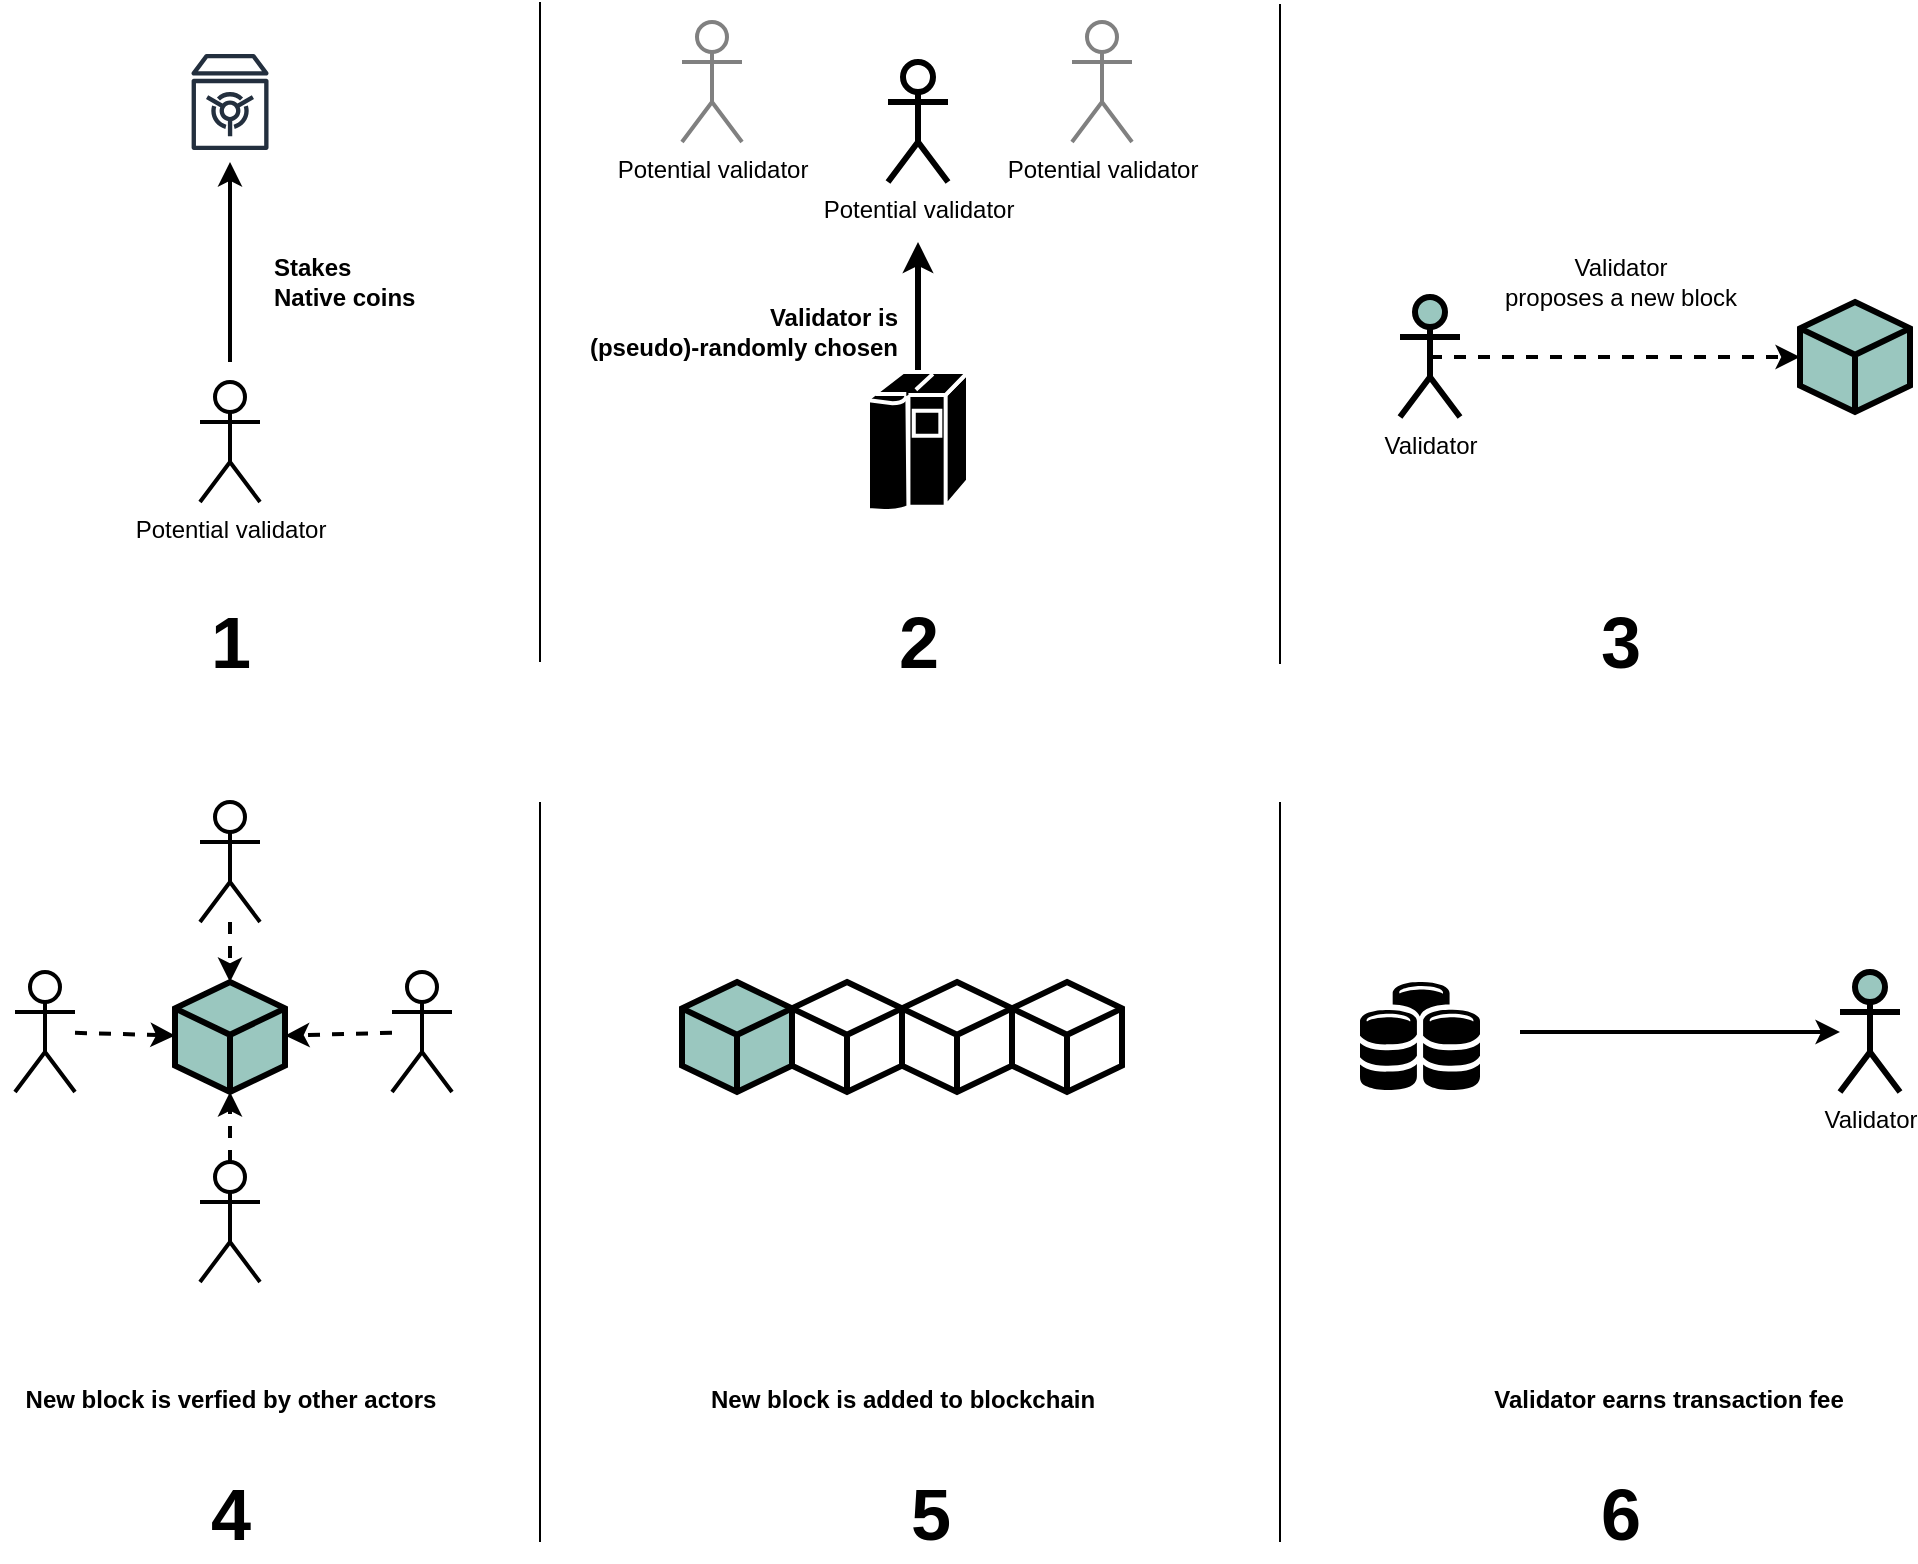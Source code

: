 <mxfile version="20.6.2" type="device"><diagram id="q4UbRDMWrEoTNDv9fRq4" name="Page-1"><mxGraphModel dx="1544" dy="962" grid="1" gridSize="10" guides="1" tooltips="1" connect="1" arrows="1" fold="1" page="1" pageScale="1" pageWidth="1169" pageHeight="827" math="0" shadow="0"><root><mxCell id="0"/><mxCell id="1" parent="0"/><mxCell id="E5VVMUgHDMEIcbG_YKto-1" value="Potential validator" style="shape=umlActor;verticalLabelPosition=bottom;verticalAlign=top;html=1;outlineConnect=0;strokeWidth=2;" vertex="1" parent="1"><mxGeometry x="260" y="230" width="30" height="60" as="geometry"/></mxCell><mxCell id="E5VVMUgHDMEIcbG_YKto-2" value="" style="sketch=0;outlineConnect=0;fontColor=#232F3E;gradientColor=none;strokeColor=#232F3E;fillColor=#ffffff;dashed=0;verticalLabelPosition=bottom;verticalAlign=top;align=center;html=1;fontSize=12;fontStyle=0;aspect=fixed;shape=mxgraph.aws4.resourceIcon;resIcon=mxgraph.aws4.vault;" vertex="1" parent="1"><mxGeometry x="245" y="60" width="60" height="60" as="geometry"/></mxCell><mxCell id="E5VVMUgHDMEIcbG_YKto-3" value="" style="endArrow=classic;html=1;rounded=0;strokeWidth=2;" edge="1" parent="1" target="E5VVMUgHDMEIcbG_YKto-2"><mxGeometry width="50" height="50" relative="1" as="geometry"><mxPoint x="275" y="220" as="sourcePoint"/><mxPoint x="700" y="440" as="targetPoint"/></mxGeometry></mxCell><mxCell id="E5VVMUgHDMEIcbG_YKto-4" value="Stakes &lt;br&gt;Native coins" style="text;html=1;align=left;verticalAlign=middle;resizable=0;points=[];autosize=1;strokeColor=none;fillColor=none;fontStyle=1" vertex="1" parent="1"><mxGeometry x="295" y="160" width="90" height="40" as="geometry"/></mxCell><mxCell id="E5VVMUgHDMEIcbG_YKto-17" style="edgeStyle=orthogonalEdgeStyle;rounded=0;orthogonalLoop=1;jettySize=auto;html=1;exitX=0.5;exitY=0;exitDx=0;exitDy=0;exitPerimeter=0;strokeWidth=3;fontSize=35;" edge="1" parent="1" source="E5VVMUgHDMEIcbG_YKto-7"><mxGeometry relative="1" as="geometry"><mxPoint x="619" y="160" as="targetPoint"/></mxGeometry></mxCell><mxCell id="E5VVMUgHDMEIcbG_YKto-7" value="" style="shape=mxgraph.cisco.computers_and_peripherals.ibm_mainframe;html=1;pointerEvents=1;dashed=0;fillColor=#000000;strokeColor=#ffffff;strokeWidth=2;verticalLabelPosition=bottom;verticalAlign=top;align=center;outlineConnect=0;" vertex="1" parent="1"><mxGeometry x="594" y="225" width="50" height="70" as="geometry"/></mxCell><mxCell id="E5VVMUgHDMEIcbG_YKto-8" value="Potential validator" style="shape=umlActor;verticalLabelPosition=bottom;verticalAlign=top;html=1;outlineConnect=0;strokeWidth=2;perimeterSpacing=0;strokeColor=#808080;" vertex="1" parent="1"><mxGeometry x="696" y="50" width="30" height="60" as="geometry"/></mxCell><mxCell id="E5VVMUgHDMEIcbG_YKto-9" value="Potential validator" style="shape=umlActor;verticalLabelPosition=bottom;verticalAlign=top;html=1;outlineConnect=0;strokeWidth=3;strokeColor=#000000;" vertex="1" parent="1"><mxGeometry x="604" y="70" width="30" height="60" as="geometry"/></mxCell><mxCell id="E5VVMUgHDMEIcbG_YKto-10" value="Potential validator" style="shape=umlActor;verticalLabelPosition=bottom;verticalAlign=top;html=1;outlineConnect=0;strokeWidth=2;strokeColor=#808080;" vertex="1" parent="1"><mxGeometry x="501" y="50" width="30" height="60" as="geometry"/></mxCell><mxCell id="E5VVMUgHDMEIcbG_YKto-14" value="&lt;span style=&quot;font-size: 36px;&quot;&gt;&lt;font style=&quot;font-size: 36px;&quot;&gt;1&lt;/font&gt;&lt;/span&gt;" style="text;html=1;align=center;verticalAlign=bottom;resizable=0;points=[];autosize=1;strokeColor=none;fillColor=none;fontStyle=1;fontSize=36;" vertex="1" parent="1"><mxGeometry x="255" y="324" width="40" height="60" as="geometry"/></mxCell><mxCell id="E5VVMUgHDMEIcbG_YKto-15" value="&lt;span style=&quot;font-size: 36px;&quot;&gt;&lt;font style=&quot;font-size: 36px;&quot;&gt;2&lt;br style=&quot;font-size: 36px;&quot;&gt;&lt;/font&gt;&lt;/span&gt;" style="text;html=1;align=center;verticalAlign=bottom;resizable=0;points=[];autosize=1;strokeColor=none;fillColor=none;fontStyle=1;fontSize=36;" vertex="1" parent="1"><mxGeometry x="599" y="324" width="40" height="60" as="geometry"/></mxCell><mxCell id="E5VVMUgHDMEIcbG_YKto-18" value="&lt;p style=&quot;line-height: 120%; font-size: 12px;&quot;&gt;&lt;font style=&quot;font-size: 12px;&quot;&gt;Validator is &lt;br&gt;(pseudo)-randomly chosen&lt;/font&gt;&lt;/p&gt;" style="text;html=1;align=right;verticalAlign=middle;resizable=0;points=[];autosize=1;strokeColor=none;fillColor=none;fontSize=35;fontStyle=1" vertex="1" parent="1"><mxGeometry x="430" y="170" width="180" height="70" as="geometry"/></mxCell><mxCell id="E5VVMUgHDMEIcbG_YKto-20" value="" style="endArrow=none;html=1;rounded=0;strokeWidth=1;fontSize=12;" edge="1" parent="1"><mxGeometry width="50" height="50" relative="1" as="geometry"><mxPoint x="430" y="370" as="sourcePoint"/><mxPoint x="430" y="40" as="targetPoint"/></mxGeometry></mxCell><mxCell id="E5VVMUgHDMEIcbG_YKto-21" value="" style="endArrow=none;html=1;rounded=0;strokeWidth=1;fontSize=12;" edge="1" parent="1"><mxGeometry width="50" height="50" relative="1" as="geometry"><mxPoint x="800.0" y="371" as="sourcePoint"/><mxPoint x="800.0" y="41" as="targetPoint"/></mxGeometry></mxCell><mxCell id="E5VVMUgHDMEIcbG_YKto-22" value="" style="html=1;shape=mxgraph.basic.isocube;isoAngle=15;strokeColor=#000000;strokeWidth=3;fontSize=12;fillColor=#9AC7BF;labelBackgroundColor=default;" vertex="1" parent="1"><mxGeometry x="1060" y="190" width="55" height="55" as="geometry"/></mxCell><mxCell id="E5VVMUgHDMEIcbG_YKto-24" style="edgeStyle=orthogonalEdgeStyle;rounded=0;orthogonalLoop=1;jettySize=auto;html=1;exitX=0.5;exitY=0.5;exitDx=0;exitDy=0;exitPerimeter=0;strokeWidth=2;fontSize=12;dashed=1;" edge="1" parent="1" source="E5VVMUgHDMEIcbG_YKto-23" target="E5VVMUgHDMEIcbG_YKto-22"><mxGeometry relative="1" as="geometry"/></mxCell><mxCell id="E5VVMUgHDMEIcbG_YKto-23" value="Validator" style="shape=umlActor;verticalLabelPosition=bottom;verticalAlign=top;html=1;outlineConnect=0;strokeWidth=3;strokeColor=#000000;fillColor=#9AC7BF;" vertex="1" parent="1"><mxGeometry x="860" y="187.5" width="30" height="60" as="geometry"/></mxCell><mxCell id="E5VVMUgHDMEIcbG_YKto-25" value="Validator&lt;br&gt;proposes a new block" style="text;html=1;align=center;verticalAlign=middle;resizable=0;points=[];autosize=1;strokeColor=none;fillColor=none;fontSize=12;" vertex="1" parent="1"><mxGeometry x="900" y="160" width="140" height="40" as="geometry"/></mxCell><mxCell id="E5VVMUgHDMEIcbG_YKto-26" value="&lt;span style=&quot;font-size: 36px;&quot;&gt;&lt;font style=&quot;font-size: 36px;&quot;&gt;3&lt;br style=&quot;font-size: 36px;&quot;&gt;&lt;/font&gt;&lt;/span&gt;" style="text;html=1;align=center;verticalAlign=bottom;resizable=0;points=[];autosize=1;strokeColor=none;fillColor=none;fontStyle=1;fontSize=36;" vertex="1" parent="1"><mxGeometry x="950" y="324" width="40" height="60" as="geometry"/></mxCell><mxCell id="E5VVMUgHDMEIcbG_YKto-30" value="" style="shape=umlActor;verticalLabelPosition=bottom;verticalAlign=top;html=1;outlineConnect=0;strokeWidth=2;" vertex="1" parent="1"><mxGeometry x="260" y="440" width="30" height="60" as="geometry"/></mxCell><mxCell id="E5VVMUgHDMEIcbG_YKto-36" value="" style="endArrow=classic;html=1;rounded=0;dashed=1;strokeWidth=2;fontSize=12;" edge="1" parent="1" source="E5VVMUgHDMEIcbG_YKto-30" target="E5VVMUgHDMEIcbG_YKto-35"><mxGeometry width="50" height="50" relative="1" as="geometry"><mxPoint x="275" y="470" as="sourcePoint"/><mxPoint x="270" y="520" as="targetPoint"/></mxGeometry></mxCell><mxCell id="E5VVMUgHDMEIcbG_YKto-35" value="" style="html=1;shape=mxgraph.basic.isocube;isoAngle=15;strokeColor=#000000;strokeWidth=3;fontSize=12;fillColor=#9AC7BF;labelBackgroundColor=default;container=0;" vertex="1" parent="1"><mxGeometry x="247.5" y="530" width="55" height="55" as="geometry"/></mxCell><mxCell id="E5VVMUgHDMEIcbG_YKto-46" value="" style="shape=umlActor;verticalLabelPosition=bottom;verticalAlign=top;html=1;outlineConnect=0;strokeWidth=2;" vertex="1" parent="1"><mxGeometry x="260" y="620" width="30" height="60" as="geometry"/></mxCell><mxCell id="E5VVMUgHDMEIcbG_YKto-47" value="" style="endArrow=classic;html=1;rounded=0;dashed=1;strokeWidth=2;fontSize=12;" edge="1" parent="1" source="E5VVMUgHDMEIcbG_YKto-46" target="E5VVMUgHDMEIcbG_YKto-35"><mxGeometry width="50" height="50" relative="1" as="geometry"><mxPoint x="275" y="720" as="sourcePoint"/><mxPoint x="275" y="780" as="targetPoint"/></mxGeometry></mxCell><mxCell id="E5VVMUgHDMEIcbG_YKto-48" value="" style="shape=umlActor;verticalLabelPosition=bottom;verticalAlign=top;html=1;outlineConnect=0;strokeWidth=2;" vertex="1" parent="1"><mxGeometry x="356" y="525" width="30" height="60" as="geometry"/></mxCell><mxCell id="E5VVMUgHDMEIcbG_YKto-49" value="" style="endArrow=classic;html=1;rounded=0;dashed=1;strokeWidth=2;fontSize=12;" edge="1" parent="1" source="E5VVMUgHDMEIcbG_YKto-48" target="E5VVMUgHDMEIcbG_YKto-35"><mxGeometry width="50" height="50" relative="1" as="geometry"><mxPoint x="425" y="605" as="sourcePoint"/><mxPoint x="425" y="470" as="targetPoint"/></mxGeometry></mxCell><mxCell id="E5VVMUgHDMEIcbG_YKto-50" value="" style="shape=umlActor;verticalLabelPosition=bottom;verticalAlign=top;html=1;outlineConnect=0;strokeWidth=2;" vertex="1" parent="1"><mxGeometry x="167.5" y="525" width="30" height="60" as="geometry"/></mxCell><mxCell id="E5VVMUgHDMEIcbG_YKto-51" value="" style="endArrow=classic;html=1;rounded=0;dashed=1;strokeWidth=2;fontSize=12;" edge="1" parent="1" source="E5VVMUgHDMEIcbG_YKto-50" target="E5VVMUgHDMEIcbG_YKto-35"><mxGeometry width="50" height="50" relative="1" as="geometry"><mxPoint x="152.5" y="605" as="sourcePoint"/><mxPoint x="30" y="557.042" as="targetPoint"/></mxGeometry></mxCell><mxCell id="E5VVMUgHDMEIcbG_YKto-52" value="&lt;span style=&quot;font-size: 36px;&quot;&gt;&lt;font style=&quot;font-size: 36px;&quot;&gt;4&lt;br style=&quot;font-size: 36px;&quot;&gt;&lt;/font&gt;&lt;/span&gt;" style="text;html=1;align=center;verticalAlign=bottom;resizable=0;points=[];autosize=1;strokeColor=none;fillColor=none;fontStyle=1;fontSize=36;" vertex="1" parent="1"><mxGeometry x="255" y="760" width="40" height="60" as="geometry"/></mxCell><mxCell id="E5VVMUgHDMEIcbG_YKto-53" value="" style="endArrow=none;html=1;rounded=0;strokeWidth=1;fontSize=12;" edge="1" parent="1"><mxGeometry width="50" height="50" relative="1" as="geometry"><mxPoint x="430" y="810" as="sourcePoint"/><mxPoint x="430" y="440" as="targetPoint"/></mxGeometry></mxCell><mxCell id="E5VVMUgHDMEIcbG_YKto-54" value="" style="html=1;shape=mxgraph.basic.isocube;isoAngle=15;strokeColor=#000000;strokeWidth=3;fontSize=12;fillColor=#9AC7BF;labelBackgroundColor=default;container=0;" vertex="1" parent="1"><mxGeometry x="501" y="530" width="55" height="55" as="geometry"/></mxCell><mxCell id="E5VVMUgHDMEIcbG_YKto-55" value="&lt;font style=&quot;font-size: 12px;&quot;&gt;New block is verfied by other actors&lt;/font&gt;" style="text;html=1;align=center;verticalAlign=middle;resizable=0;points=[];autosize=1;strokeColor=none;fillColor=none;fontSize=36;fontStyle=1" vertex="1" parent="1"><mxGeometry x="160" y="700" width="230" height="60" as="geometry"/></mxCell><mxCell id="E5VVMUgHDMEIcbG_YKto-57" value="" style="html=1;shape=mxgraph.basic.isocube;isoAngle=15;strokeColor=#000000;strokeWidth=3;fontSize=12;fillColor=none;labelBackgroundColor=default;container=0;" vertex="1" parent="1"><mxGeometry x="556" y="530" width="55" height="55" as="geometry"/></mxCell><mxCell id="E5VVMUgHDMEIcbG_YKto-58" value="" style="html=1;shape=mxgraph.basic.isocube;isoAngle=15;strokeColor=#000000;strokeWidth=3;fontSize=12;fillColor=none;labelBackgroundColor=default;container=0;" vertex="1" parent="1"><mxGeometry x="611" y="530" width="55" height="55" as="geometry"/></mxCell><mxCell id="E5VVMUgHDMEIcbG_YKto-59" value="" style="html=1;shape=mxgraph.basic.isocube;isoAngle=15;strokeColor=#000000;strokeWidth=3;fontSize=12;fillColor=none;labelBackgroundColor=default;container=0;" vertex="1" parent="1"><mxGeometry x="666" y="530" width="55" height="55" as="geometry"/></mxCell><mxCell id="E5VVMUgHDMEIcbG_YKto-60" value="&lt;font style=&quot;font-size: 12px;&quot;&gt;New block is added to blockchain&lt;/font&gt;" style="text;html=1;align=center;verticalAlign=middle;resizable=0;points=[];autosize=1;strokeColor=none;fillColor=none;fontSize=36;fontStyle=1" vertex="1" parent="1"><mxGeometry x="501" y="700" width="220" height="60" as="geometry"/></mxCell><mxCell id="E5VVMUgHDMEIcbG_YKto-61" value="&lt;span style=&quot;font-size: 36px;&quot;&gt;&lt;font style=&quot;font-size: 36px;&quot;&gt;5&lt;br style=&quot;font-size: 36px;&quot;&gt;&lt;/font&gt;&lt;/span&gt;" style="text;html=1;align=center;verticalAlign=bottom;resizable=0;points=[];autosize=1;strokeColor=none;fillColor=none;fontStyle=1;fontSize=36;" vertex="1" parent="1"><mxGeometry x="605" y="760" width="40" height="60" as="geometry"/></mxCell><mxCell id="E5VVMUgHDMEIcbG_YKto-62" value="" style="endArrow=none;html=1;rounded=0;strokeWidth=1;fontSize=12;" edge="1" parent="1"><mxGeometry width="50" height="50" relative="1" as="geometry"><mxPoint x="800" y="810" as="sourcePoint"/><mxPoint x="800" y="440" as="targetPoint"/></mxGeometry></mxCell><mxCell id="E5VVMUgHDMEIcbG_YKto-63" value="Validator" style="shape=umlActor;verticalLabelPosition=bottom;verticalAlign=top;html=1;outlineConnect=0;strokeWidth=3;strokeColor=#000000;fillColor=#9AC7BF;" vertex="1" parent="1"><mxGeometry x="1080" y="525" width="30" height="60" as="geometry"/></mxCell><mxCell id="E5VVMUgHDMEIcbG_YKto-66" value="" style="verticalLabelPosition=bottom;sketch=0;html=1;fillColor=#000000;strokeColor=none;verticalAlign=top;pointerEvents=1;align=center;shape=mxgraph.cisco_safe.technology_icons.icon27;labelBackgroundColor=#9AC7BF;strokeWidth=3;fontSize=12;" vertex="1" parent="1"><mxGeometry x="840" y="530" width="60" height="54" as="geometry"/></mxCell><mxCell id="E5VVMUgHDMEIcbG_YKto-67" value="" style="endArrow=classic;html=1;rounded=0;strokeWidth=2;fontSize=12;" edge="1" parent="1" target="E5VVMUgHDMEIcbG_YKto-63"><mxGeometry width="50" height="50" relative="1" as="geometry"><mxPoint x="920" y="555" as="sourcePoint"/><mxPoint x="770" y="680" as="targetPoint"/></mxGeometry></mxCell><mxCell id="E5VVMUgHDMEIcbG_YKto-68" value="&lt;font style=&quot;font-size: 12px;&quot;&gt;Validator earns transaction fee&lt;/font&gt;" style="text;html=1;align=center;verticalAlign=middle;resizable=0;points=[];autosize=1;strokeColor=none;fillColor=none;fontSize=36;fontStyle=1" vertex="1" parent="1"><mxGeometry x="894" y="700" width="200" height="60" as="geometry"/></mxCell><mxCell id="E5VVMUgHDMEIcbG_YKto-69" value="&lt;span style=&quot;font-size: 36px;&quot;&gt;&lt;font style=&quot;font-size: 36px;&quot;&gt;6&lt;br style=&quot;font-size: 36px;&quot;&gt;&lt;/font&gt;&lt;/span&gt;" style="text;html=1;align=center;verticalAlign=bottom;resizable=0;points=[];autosize=1;strokeColor=none;fillColor=none;fontStyle=1;fontSize=36;" vertex="1" parent="1"><mxGeometry x="950" y="760" width="40" height="60" as="geometry"/></mxCell></root></mxGraphModel></diagram></mxfile>